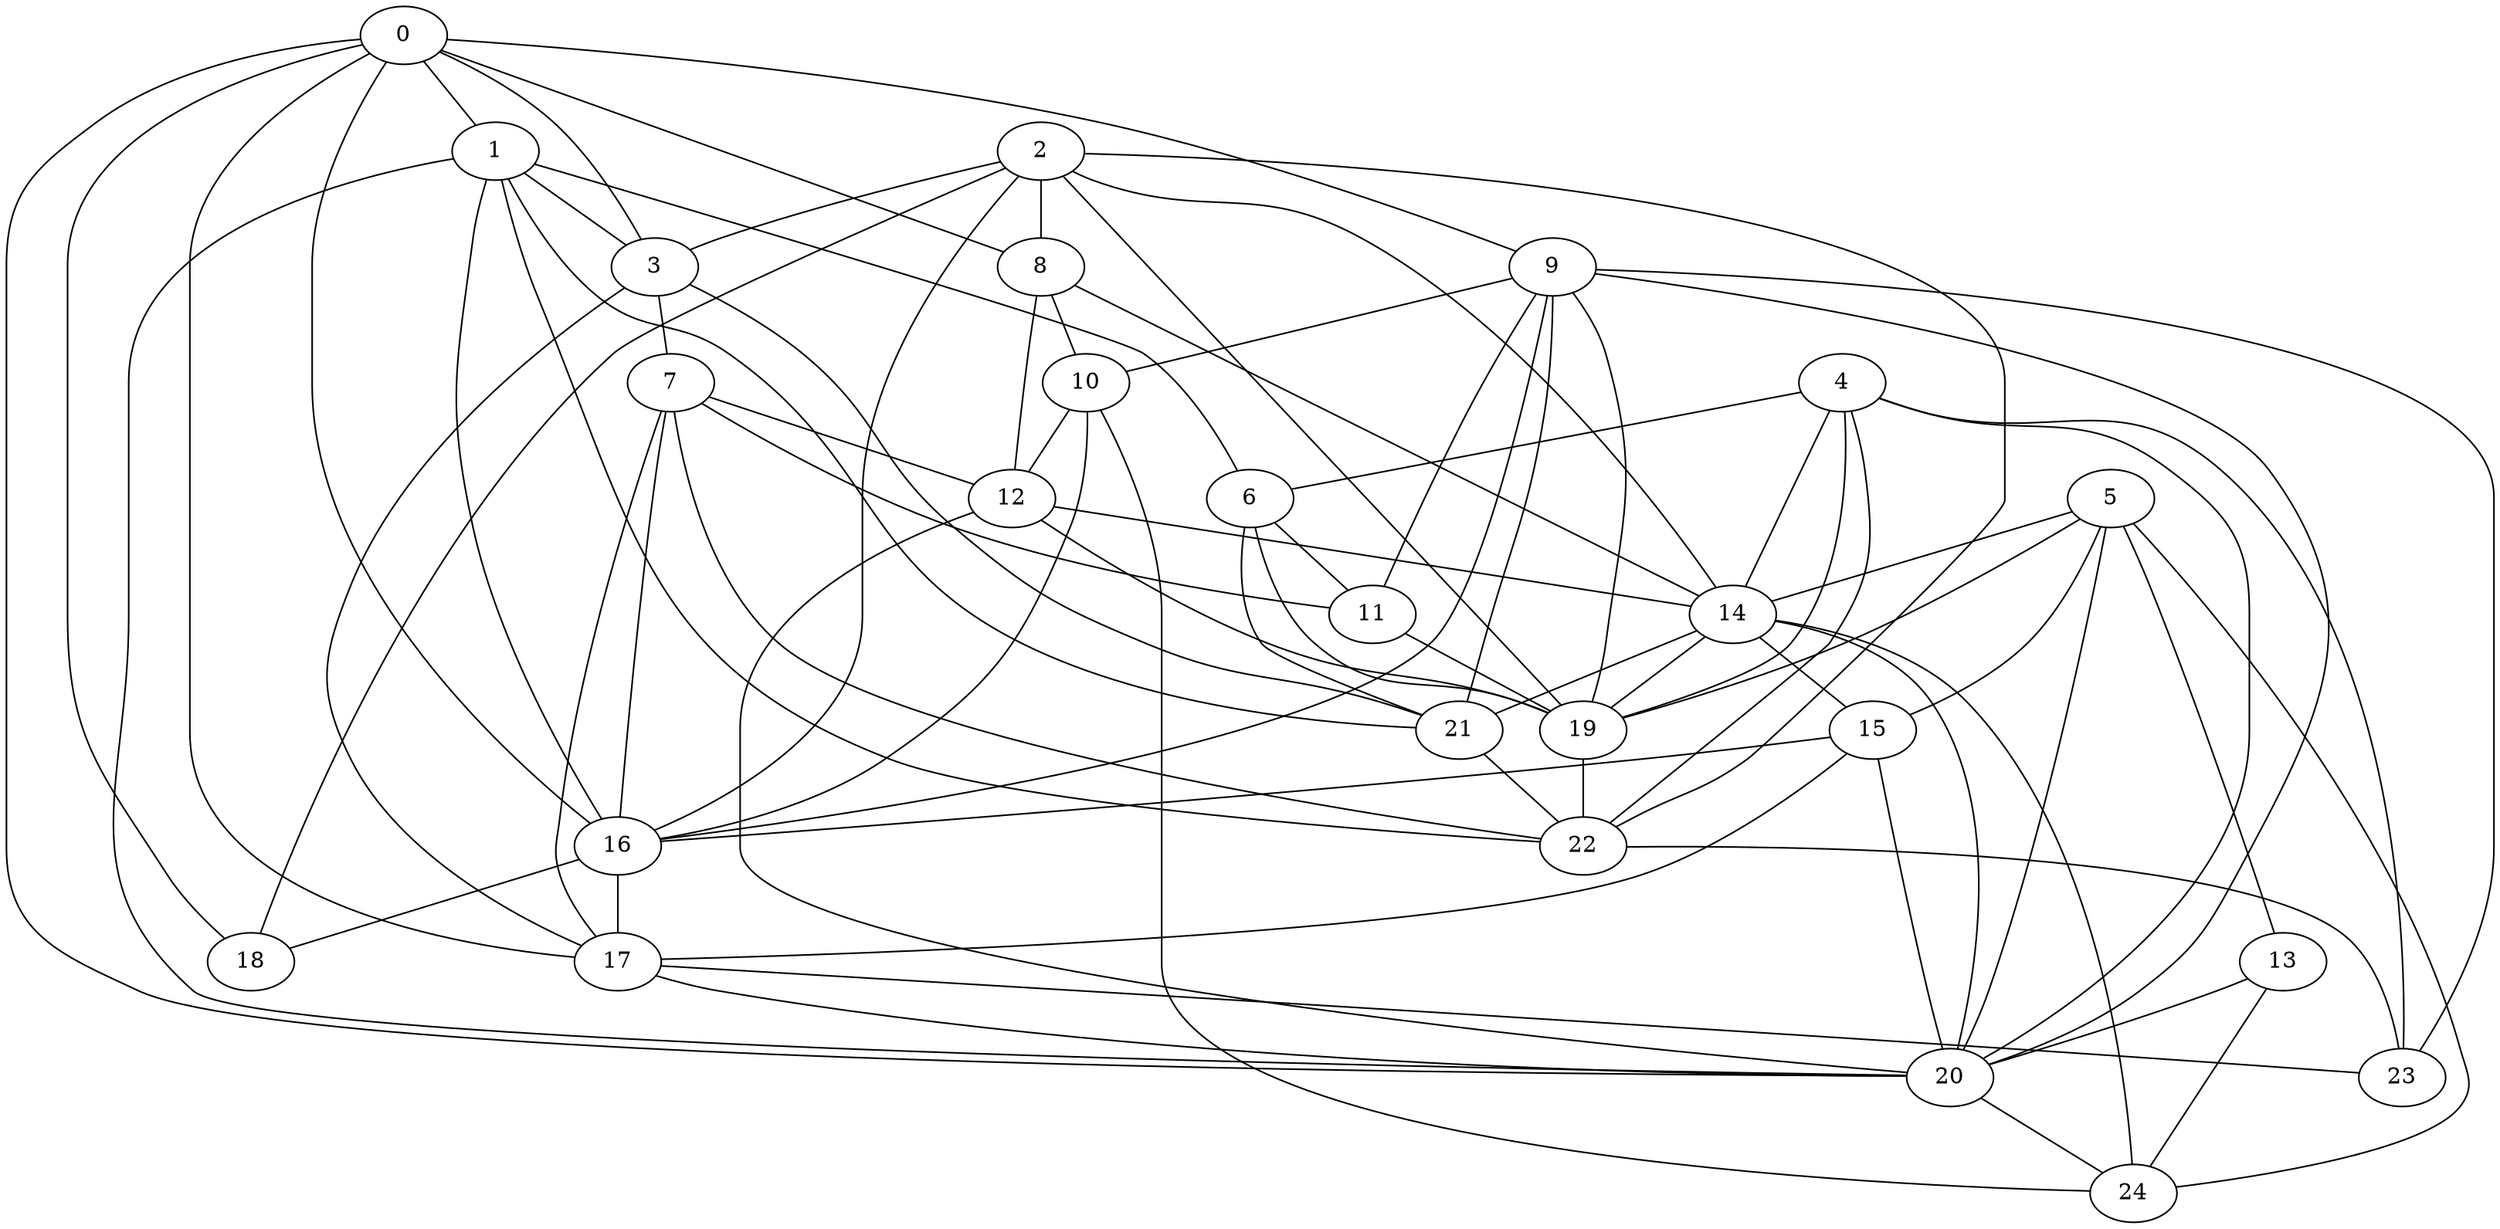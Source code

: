 strict graph "gnp_random_graph(25,0.25)" {
0;
1;
2;
3;
4;
5;
6;
7;
8;
9;
10;
11;
12;
13;
14;
15;
16;
17;
18;
19;
20;
21;
22;
23;
24;
0 -- 1  [is_available=True, prob="0.486851465361"];
0 -- 3  [is_available=True, prob="0.141235677202"];
0 -- 8  [is_available=True, prob="0.882274909474"];
0 -- 9  [is_available=True, prob="1.0"];
0 -- 16  [is_available=True, prob="0.122592366941"];
0 -- 17  [is_available=True, prob="0.648758580802"];
0 -- 18  [is_available=True, prob="0.211276899877"];
0 -- 20  [is_available=True, prob="0.989187295455"];
1 -- 3  [is_available=True, prob="1.0"];
1 -- 6  [is_available=True, prob="1.0"];
1 -- 16  [is_available=True, prob="1.0"];
1 -- 20  [is_available=True, prob="0.682550182149"];
1 -- 21  [is_available=True, prob="0.4584333208"];
1 -- 22  [is_available=True, prob="0.327555078588"];
2 -- 3  [is_available=True, prob="0.950230828507"];
2 -- 8  [is_available=True, prob="0.396884875802"];
2 -- 14  [is_available=True, prob="0.988315302556"];
2 -- 16  [is_available=True, prob="0.427398630474"];
2 -- 18  [is_available=True, prob="1.0"];
2 -- 19  [is_available=True, prob="0.246050399852"];
2 -- 22  [is_available=True, prob="0.582050212691"];
3 -- 7  [is_available=True, prob="1.0"];
3 -- 17  [is_available=True, prob="0.643988575332"];
3 -- 21  [is_available=True, prob="0.615379471122"];
4 -- 6  [is_available=True, prob="0.0569766613964"];
4 -- 14  [is_available=True, prob="0.00296481837577"];
4 -- 19  [is_available=True, prob="0.75345919194"];
4 -- 20  [is_available=True, prob="0.509225956991"];
4 -- 22  [is_available=True, prob="0.936367556075"];
4 -- 23  [is_available=True, prob="0.735020923332"];
5 -- 13  [is_available=True, prob="1.0"];
5 -- 14  [is_available=True, prob="0.296144270416"];
5 -- 15  [is_available=True, prob="1.0"];
5 -- 19  [is_available=True, prob="0.916654964917"];
5 -- 20  [is_available=True, prob="1.0"];
5 -- 24  [is_available=True, prob="0.240839187481"];
6 -- 19  [is_available=True, prob="1.0"];
6 -- 11  [is_available=True, prob="0.0563767032022"];
6 -- 21  [is_available=True, prob="0.434720773637"];
7 -- 11  [is_available=True, prob="0.403397040351"];
7 -- 12  [is_available=True, prob="0.790852858331"];
7 -- 16  [is_available=True, prob="1.0"];
7 -- 17  [is_available=True, prob="1.0"];
7 -- 22  [is_available=True, prob="0.722429397121"];
8 -- 12  [is_available=True, prob="0.745187002211"];
8 -- 10  [is_available=True, prob="0.917470700642"];
8 -- 14  [is_available=True, prob="1.0"];
9 -- 10  [is_available=True, prob="0.700752512717"];
9 -- 11  [is_available=True, prob="1.0"];
9 -- 16  [is_available=True, prob="0.349756549077"];
9 -- 19  [is_available=True, prob="0.54765733435"];
9 -- 20  [is_available=True, prob="1.0"];
9 -- 21  [is_available=True, prob="0.0676943200423"];
9 -- 23  [is_available=True, prob="1.0"];
10 -- 12  [is_available=True, prob="0.930204712796"];
10 -- 16  [is_available=True, prob="1.0"];
10 -- 24  [is_available=True, prob="0.637631648031"];
11 -- 19  [is_available=True, prob="0.135827855161"];
12 -- 14  [is_available=True, prob="0.262761913264"];
12 -- 19  [is_available=True, prob="0.402388098606"];
12 -- 20  [is_available=True, prob="0.0842035604578"];
13 -- 24  [is_available=True, prob="0.653288243459"];
13 -- 20  [is_available=True, prob="1.0"];
14 -- 15  [is_available=True, prob="1.0"];
14 -- 19  [is_available=True, prob="1.0"];
14 -- 20  [is_available=True, prob="0.788760655899"];
14 -- 21  [is_available=True, prob="1.0"];
14 -- 24  [is_available=True, prob="1.0"];
15 -- 16  [is_available=True, prob="0.690095198762"];
15 -- 17  [is_available=True, prob="0.432896113731"];
15 -- 20  [is_available=True, prob="0.0847559027344"];
16 -- 17  [is_available=True, prob="0.215652169066"];
16 -- 18  [is_available=True, prob="0.305914442526"];
17 -- 20  [is_available=True, prob="0.240634310773"];
17 -- 23  [is_available=True, prob="1.0"];
19 -- 22  [is_available=True, prob="0.417690237803"];
20 -- 24  [is_available=True, prob="1.0"];
21 -- 22  [is_available=True, prob="0.53166119084"];
22 -- 23  [is_available=True, prob="0.0601141890081"];
}
